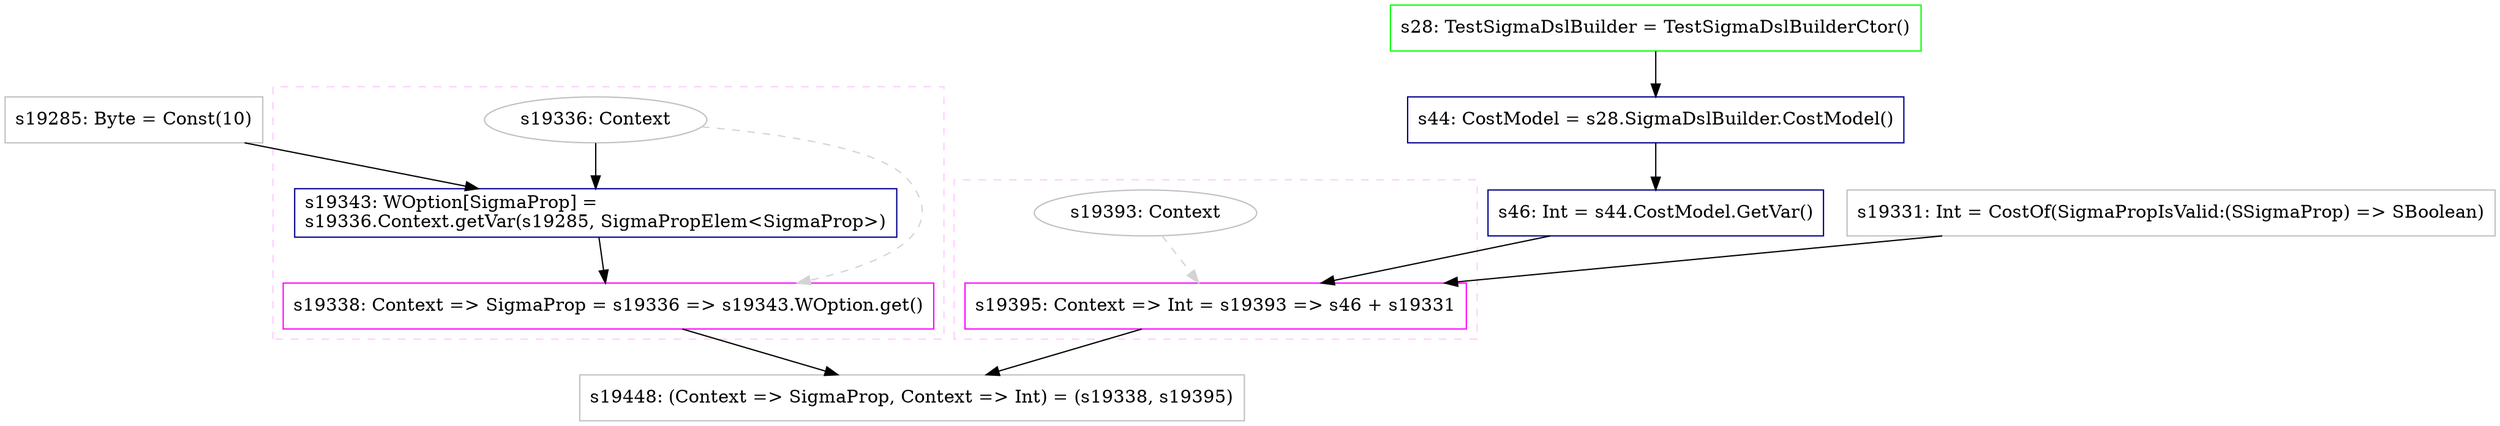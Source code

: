 digraph "Prop1" {
concentrate=true
node [style=filled, fillcolor=orangered]

"s19285" [
label="s19285: Byte = Const(10)"
shape=box, color=gray, tooltip="s19285:Byte", style=filled, fillcolor=white
]
subgraph cluster_s19338 {
style=dashed; color="#FFCCFF"
"s19336" [
label="s19336: Context"
shape=oval, color=gray, tooltip="s19336:Context", style=filled, fillcolor=white
]
"s19338" [
label="s19338: Context => SigmaProp = s19336 => s19343.WOption.get()"
shape=box, color=magenta, tooltip="s19338:Context => SigmaProp", style=filled, fillcolor=white
]
{rank=source; s19336}
"s19343" [
label="s19343: WOption[SigmaProp] =\ls19336.Context.getVar(s19285, SigmaPropElem<SigmaProp>)\l"
shape=box, color=darkblue, tooltip="s19343:WOption[SigmaProp]", style=filled, fillcolor=white
]
{rank=sink; s19338}
}
"s28" [
label="s28: TestSigmaDslBuilder = TestSigmaDslBuilderCtor()"
shape=box, color=green, tooltip="s28:TestSigmaDslBuilder", style=filled, fillcolor=white
]
"s44" [
label="s44: CostModel = s28.SigmaDslBuilder.CostModel()"
shape=box, color=darkblue, tooltip="s44:CostModel", style=filled, fillcolor=white
]
"s46" [
label="s46: Int = s44.CostModel.GetVar()"
shape=box, color=darkblue, tooltip="s46:Int", style=filled, fillcolor=white
]
"s19331" [
label="s19331: Int = CostOf(SigmaPropIsValid:(SSigmaProp) => SBoolean)"
shape=box, color=gray, tooltip="s19331:Int", style=filled, fillcolor=white
]
subgraph cluster_s19395 {
style=dashed; color="#FFCCFF"
"s19393" [
label="s19393: Context"
shape=oval, color=gray, tooltip="s19393:Context", style=filled, fillcolor=white
]
"s19395" [
label="s19395: Context => Int = s19393 => s46 + s19331"
shape=box, color=magenta, tooltip="s19395:Context => Int", style=filled, fillcolor=white
]
{rank=source; s19393}
{rank=sink; s19395}
}
"s19448" [
label="s19448: (Context => SigmaProp, Context => Int) = (s19338, s19395)"
shape=box, color=gray, tooltip="s19448:(Context => SigmaProp, Context => Int)", style=filled, fillcolor=white
]
"s44" -> "s46" [style=solid]
"s19336" -> "s19338" [style=dashed, color=lightgray, weight=0]
"s19343" -> "s19338" [style=solid]
"s28" -> "s44" [style=solid]
"s19338" -> "s19448" [style=solid]
"s19395" -> "s19448" [style=solid]
"s19393" -> "s19395" [style=dashed, color=lightgray, weight=0]
"s46" -> "s19395" [style=solid]
"s19331" -> "s19395" [style=solid]
"s19336" -> "s19343" [style=solid]
"s19285" -> "s19343" [style=solid]
}
